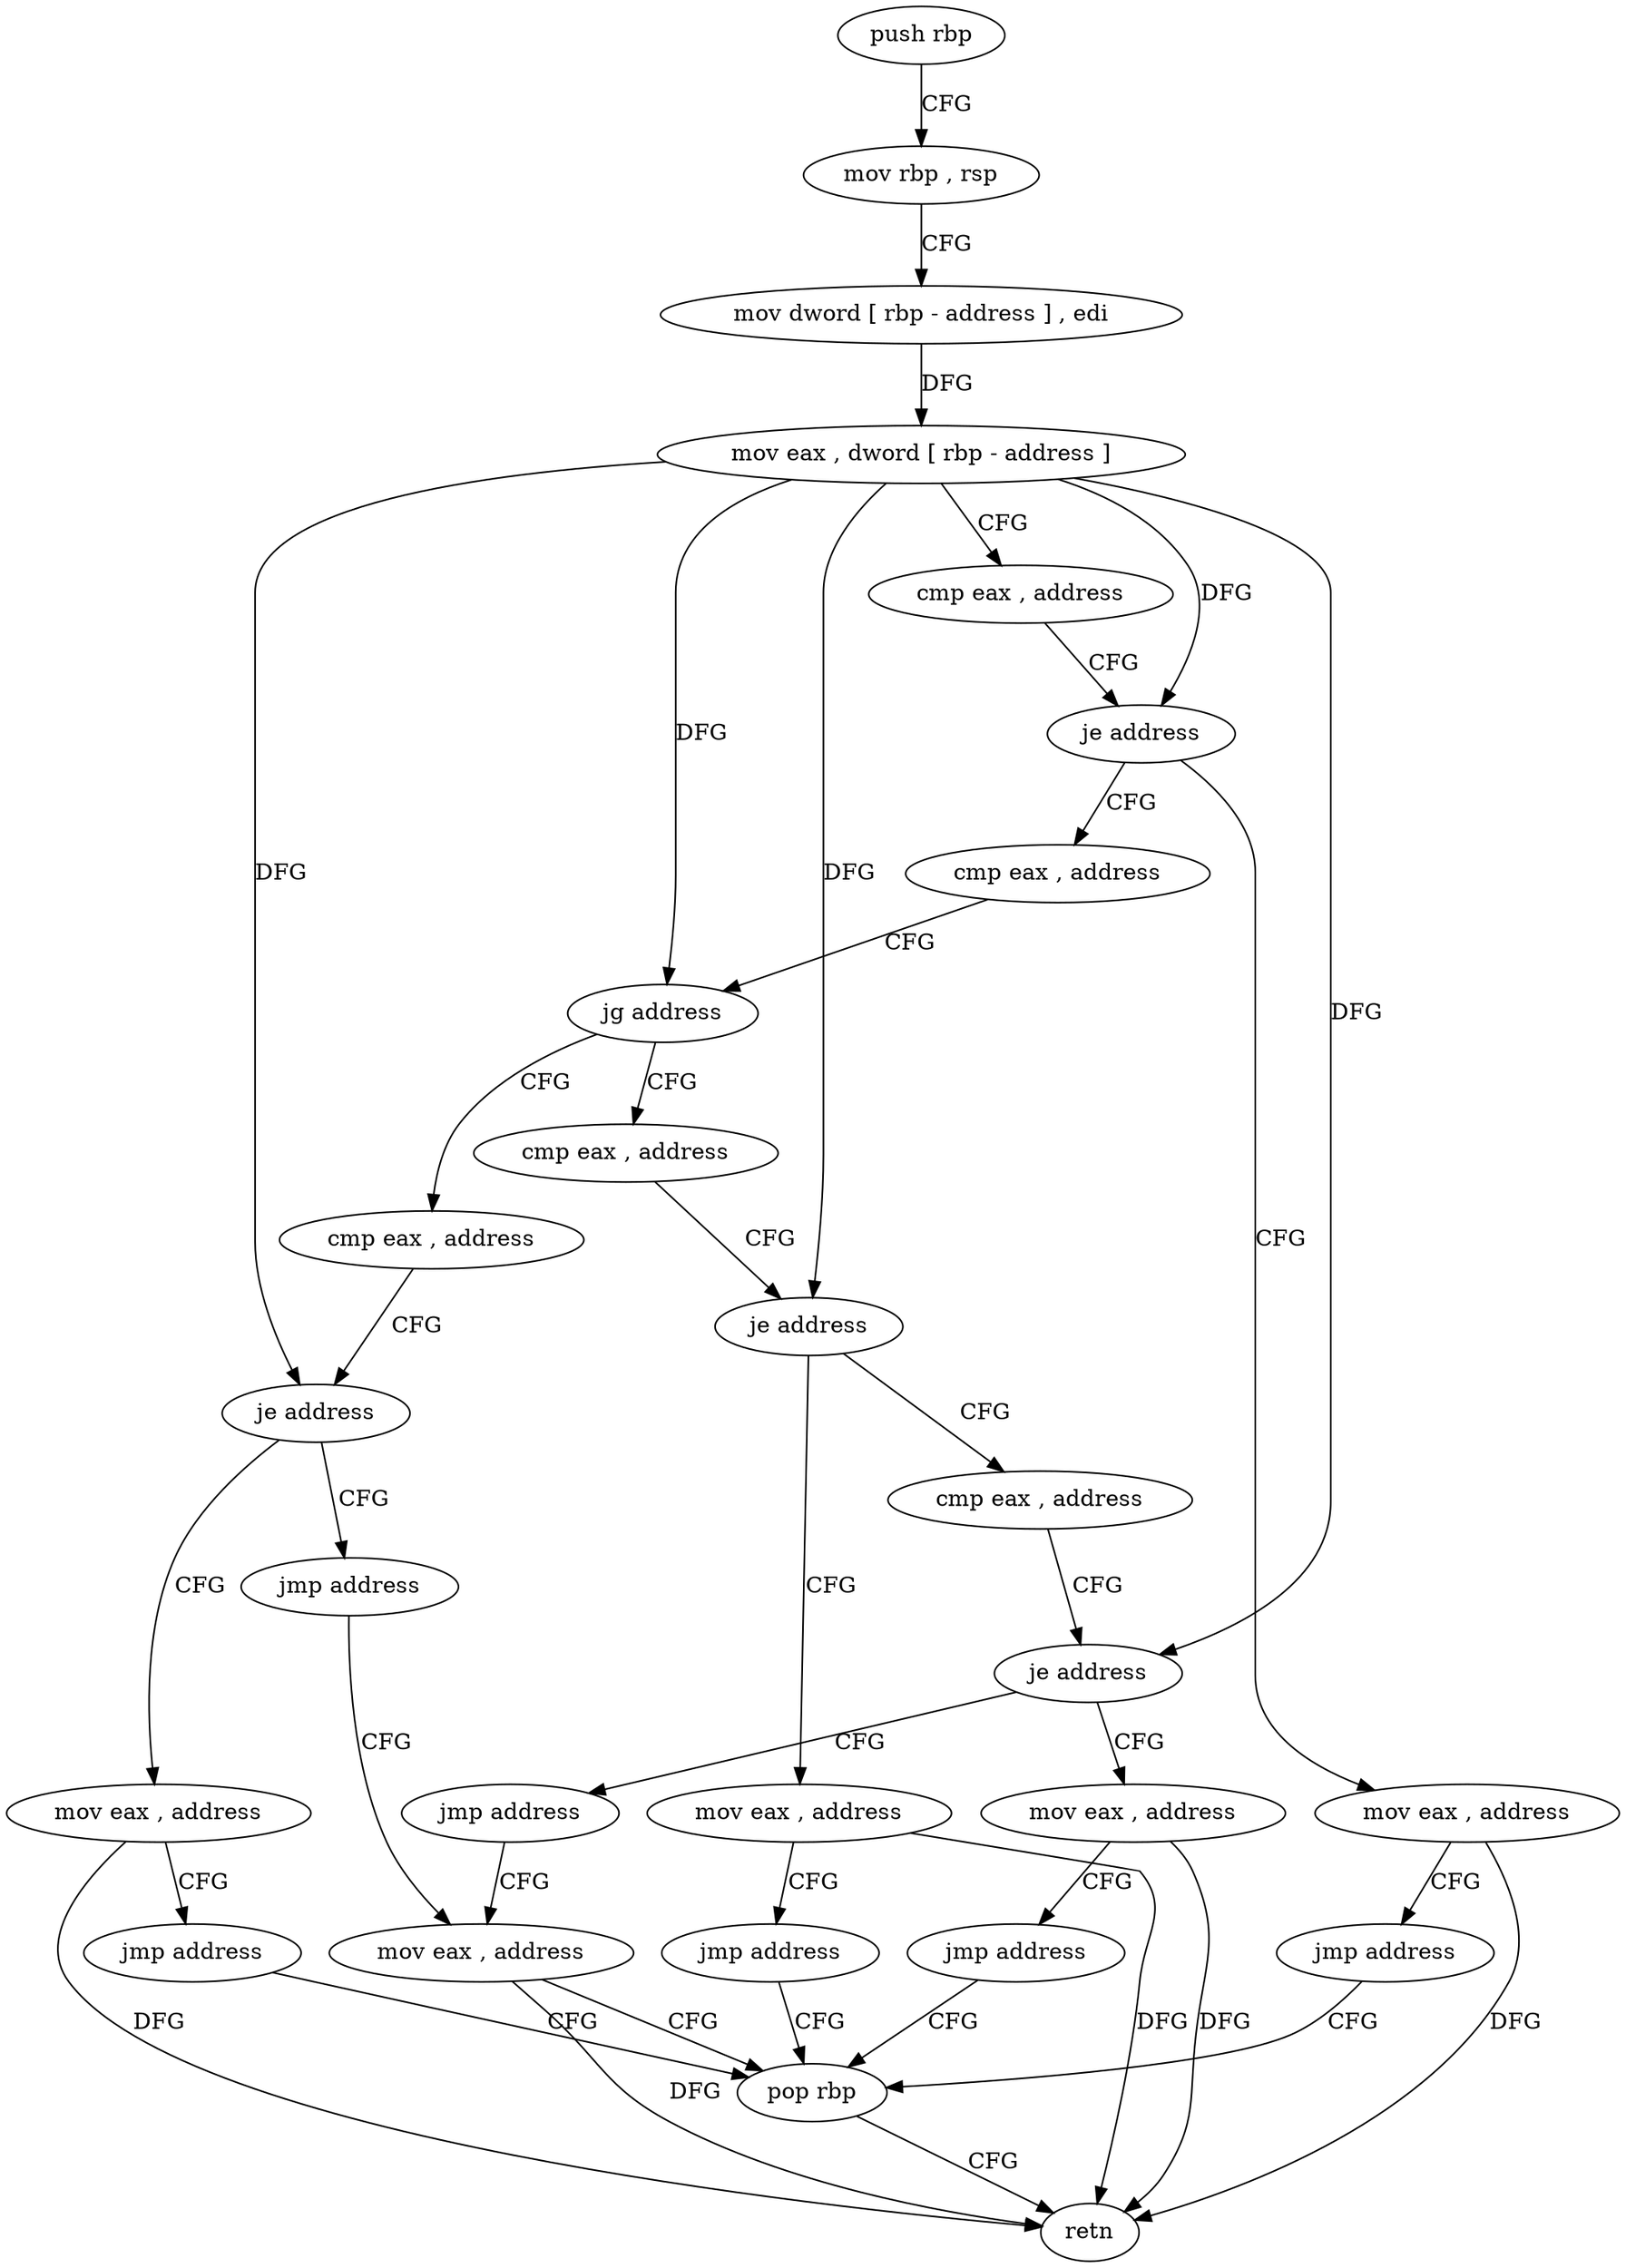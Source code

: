 digraph "func" {
"191288" [label = "push rbp" ]
"191289" [label = "mov rbp , rsp" ]
"191292" [label = "mov dword [ rbp - address ] , edi" ]
"191295" [label = "mov eax , dword [ rbp - address ]" ]
"191298" [label = "cmp eax , address" ]
"191301" [label = "je address" ]
"191334" [label = "mov eax , address" ]
"191303" [label = "cmp eax , address" ]
"191339" [label = "jmp address" ]
"191360" [label = "pop rbp" ]
"191306" [label = "jg address" ]
"191315" [label = "cmp eax , address" ]
"191308" [label = "cmp eax , address" ]
"191361" [label = "retn" ]
"191318" [label = "je address" ]
"191341" [label = "mov eax , address" ]
"191320" [label = "cmp eax , address" ]
"191311" [label = "je address" ]
"191327" [label = "mov eax , address" ]
"191313" [label = "jmp address" ]
"191346" [label = "jmp address" ]
"191323" [label = "je address" ]
"191348" [label = "mov eax , address" ]
"191325" [label = "jmp address" ]
"191332" [label = "jmp address" ]
"191355" [label = "mov eax , address" ]
"191353" [label = "jmp address" ]
"191288" -> "191289" [ label = "CFG" ]
"191289" -> "191292" [ label = "CFG" ]
"191292" -> "191295" [ label = "DFG" ]
"191295" -> "191298" [ label = "CFG" ]
"191295" -> "191301" [ label = "DFG" ]
"191295" -> "191306" [ label = "DFG" ]
"191295" -> "191318" [ label = "DFG" ]
"191295" -> "191311" [ label = "DFG" ]
"191295" -> "191323" [ label = "DFG" ]
"191298" -> "191301" [ label = "CFG" ]
"191301" -> "191334" [ label = "CFG" ]
"191301" -> "191303" [ label = "CFG" ]
"191334" -> "191339" [ label = "CFG" ]
"191334" -> "191361" [ label = "DFG" ]
"191303" -> "191306" [ label = "CFG" ]
"191339" -> "191360" [ label = "CFG" ]
"191360" -> "191361" [ label = "CFG" ]
"191306" -> "191315" [ label = "CFG" ]
"191306" -> "191308" [ label = "CFG" ]
"191315" -> "191318" [ label = "CFG" ]
"191308" -> "191311" [ label = "CFG" ]
"191318" -> "191341" [ label = "CFG" ]
"191318" -> "191320" [ label = "CFG" ]
"191341" -> "191346" [ label = "CFG" ]
"191341" -> "191361" [ label = "DFG" ]
"191320" -> "191323" [ label = "CFG" ]
"191311" -> "191327" [ label = "CFG" ]
"191311" -> "191313" [ label = "CFG" ]
"191327" -> "191332" [ label = "CFG" ]
"191327" -> "191361" [ label = "DFG" ]
"191313" -> "191355" [ label = "CFG" ]
"191346" -> "191360" [ label = "CFG" ]
"191323" -> "191348" [ label = "CFG" ]
"191323" -> "191325" [ label = "CFG" ]
"191348" -> "191353" [ label = "CFG" ]
"191348" -> "191361" [ label = "DFG" ]
"191325" -> "191355" [ label = "CFG" ]
"191332" -> "191360" [ label = "CFG" ]
"191355" -> "191360" [ label = "CFG" ]
"191355" -> "191361" [ label = "DFG" ]
"191353" -> "191360" [ label = "CFG" ]
}
